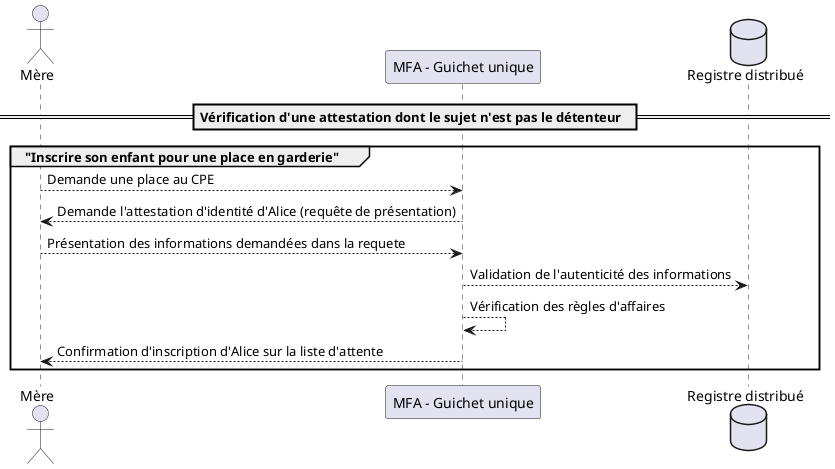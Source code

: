@startuml Sequence

actor "Mère" as Demandeur  order 100
participant "MFA - Guichet unique" as Emetteur  order 110
database "Registre distribué" as RegistreD  order 130

== Vérification d'une attestation dont le sujet n'est pas le détenteur  ==
     
' Inscrire son enfant pour une place en garderie
group "Inscrire son enfant pour une place en garderie"
    Emetteur   <--  Demandeur  :  Demande une place au CPE   
    Emetteur   -->  Demandeur  :  Demande l'attestation d'identité d'Alice (requête de présentation)
    Emetteur   <--  Demandeur  :  Présentation des informations demandées dans la requete
    Emetteur   -->  RegistreD  :  Validation de l'autenticité des informations
    Emetteur   -->  Emetteur   :  Vérification des règles d'affaires
    Emetteur   -->  Demandeur  :  Confirmation d'inscription d'Alice sur la liste d'attente 
end

@enduml
